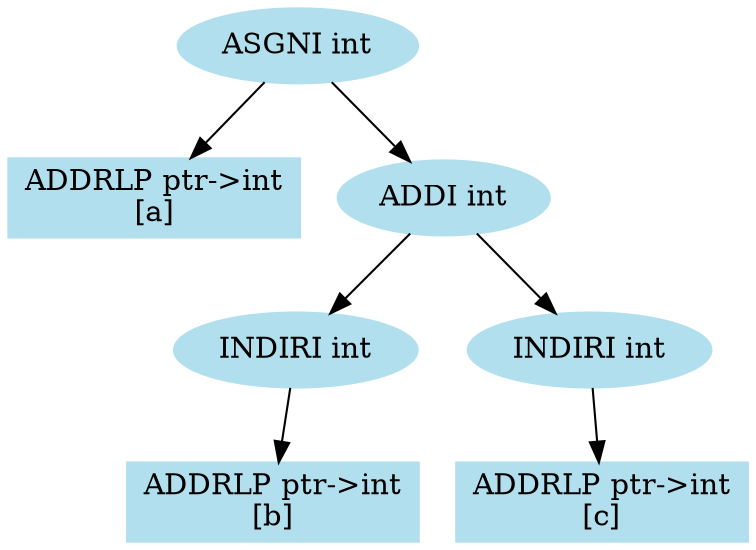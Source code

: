////////////////////////////////////////////////////////////////////////////////
// Generate the dot file for drawing semantic structure of statements

// File name: test.c
// Line number: 4
////////////////////////////////////////////////////////////////////////////////

digraph semantic_dag  {
    node [color=lightblue2, style=filled];

    v1 [label="ASGNI int"];
    v2 [label="ADDRLP ptr->int\n\[a\]", shape=box];
    v3 [label="ADDI int"];
    v1 -> v2
    v1 -> v3

    v4 [label="INDIRI int"];
    v5 [label="INDIRI int"];
    v3 -> v4
    v3 -> v5

    v6 [label="ADDRLP ptr->int\n\[b\]", shape=box];
    v4 -> v6

    v7 [label="ADDRLP ptr->int\n\[c\]", shape=box];
    v5 -> v7

}
